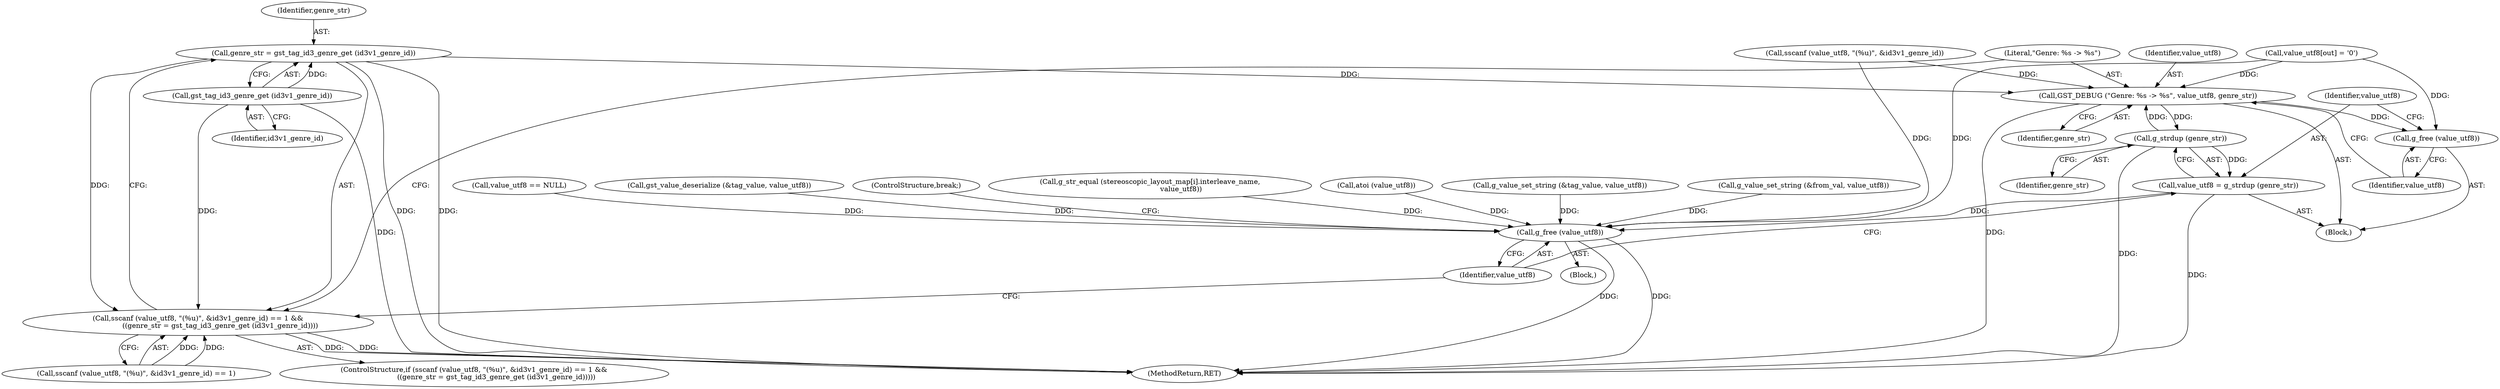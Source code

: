 digraph "0_gst-plugins-ugly_d21017b52a585f145e8d62781bcc1c5fefc7ee37@pointer" {
"1000325" [label="(Call,genre_str = gst_tag_id3_genre_get (id3v1_genre_id))"];
"1000327" [label="(Call,gst_tag_id3_genre_get (id3v1_genre_id))"];
"1000317" [label="(Call,sscanf (value_utf8, \"(%u)\", &id3v1_genre_id) == 1 &&\n                    ((genre_str = gst_tag_id3_genre_get (id3v1_genre_id))))"];
"1000330" [label="(Call,GST_DEBUG (\"Genre: %s -> %s\", value_utf8, genre_str))"];
"1000334" [label="(Call,g_free (value_utf8))"];
"1000338" [label="(Call,g_strdup (genre_str))"];
"1000336" [label="(Call,value_utf8 = g_strdup (genre_str))"];
"1000476" [label="(Call,g_free (value_utf8))"];
"1000316" [label="(ControlStructure,if (sscanf (value_utf8, \"(%u)\", &id3v1_genre_id) == 1 &&\n                    ((genre_str = gst_tag_id3_genre_get (id3v1_genre_id)))))"];
"1000243" [label="(Block,)"];
"1000328" [label="(Identifier,id3v1_genre_id)"];
"1000630" [label="(MethodReturn,RET)"];
"1000395" [label="(Call,g_value_set_string (&tag_value, value_utf8))"];
"1000329" [label="(Block,)"];
"1000332" [label="(Identifier,value_utf8)"];
"1000318" [label="(Call,sscanf (value_utf8, \"(%u)\", &id3v1_genre_id) == 1)"];
"1000270" [label="(Call,value_utf8[out] = '\0')"];
"1000327" [label="(Call,gst_tag_id3_genre_get (id3v1_genre_id))"];
"1000363" [label="(Call,g_value_set_string (&from_val, value_utf8))"];
"1000325" [label="(Call,genre_str = gst_tag_id3_genre_get (id3v1_genre_id))"];
"1000336" [label="(Call,value_utf8 = g_strdup (genre_str))"];
"1000464" [label="(Call,value_utf8 == NULL)"];
"1000338" [label="(Call,g_strdup (genre_str))"];
"1000335" [label="(Identifier,value_utf8)"];
"1000330" [label="(Call,GST_DEBUG (\"Genre: %s -> %s\", value_utf8, genre_str))"];
"1000331" [label="(Literal,\"Genre: %s -> %s\")"];
"1000476" [label="(Call,g_free (value_utf8))"];
"1000326" [label="(Identifier,genre_str)"];
"1000334" [label="(Call,g_free (value_utf8))"];
"1000477" [label="(Identifier,value_utf8)"];
"1000339" [label="(Identifier,genre_str)"];
"1000353" [label="(Call,gst_value_deserialize (&tag_value, value_utf8))"];
"1000337" [label="(Identifier,value_utf8)"];
"1000317" [label="(Call,sscanf (value_utf8, \"(%u)\", &id3v1_genre_id) == 1 &&\n                    ((genre_str = gst_tag_id3_genre_get (id3v1_genre_id))))"];
"1000478" [label="(ControlStructure,break;)"];
"1000333" [label="(Identifier,genre_str)"];
"1000319" [label="(Call,sscanf (value_utf8, \"(%u)\", &id3v1_genre_id))"];
"1000424" [label="(Call,g_str_equal (stereoscopic_layout_map[i].interleave_name,\n                            value_utf8))"];
"1000290" [label="(Call,atoi (value_utf8))"];
"1000325" -> "1000317"  [label="AST: "];
"1000325" -> "1000327"  [label="CFG: "];
"1000326" -> "1000325"  [label="AST: "];
"1000327" -> "1000325"  [label="AST: "];
"1000317" -> "1000325"  [label="CFG: "];
"1000325" -> "1000630"  [label="DDG: "];
"1000325" -> "1000630"  [label="DDG: "];
"1000325" -> "1000317"  [label="DDG: "];
"1000327" -> "1000325"  [label="DDG: "];
"1000325" -> "1000330"  [label="DDG: "];
"1000327" -> "1000328"  [label="CFG: "];
"1000328" -> "1000327"  [label="AST: "];
"1000327" -> "1000630"  [label="DDG: "];
"1000327" -> "1000317"  [label="DDG: "];
"1000317" -> "1000316"  [label="AST: "];
"1000317" -> "1000318"  [label="CFG: "];
"1000318" -> "1000317"  [label="AST: "];
"1000331" -> "1000317"  [label="CFG: "];
"1000477" -> "1000317"  [label="CFG: "];
"1000317" -> "1000630"  [label="DDG: "];
"1000317" -> "1000630"  [label="DDG: "];
"1000318" -> "1000317"  [label="DDG: "];
"1000318" -> "1000317"  [label="DDG: "];
"1000330" -> "1000329"  [label="AST: "];
"1000330" -> "1000333"  [label="CFG: "];
"1000331" -> "1000330"  [label="AST: "];
"1000332" -> "1000330"  [label="AST: "];
"1000333" -> "1000330"  [label="AST: "];
"1000335" -> "1000330"  [label="CFG: "];
"1000330" -> "1000630"  [label="DDG: "];
"1000319" -> "1000330"  [label="DDG: "];
"1000270" -> "1000330"  [label="DDG: "];
"1000338" -> "1000330"  [label="DDG: "];
"1000330" -> "1000334"  [label="DDG: "];
"1000330" -> "1000338"  [label="DDG: "];
"1000334" -> "1000329"  [label="AST: "];
"1000334" -> "1000335"  [label="CFG: "];
"1000335" -> "1000334"  [label="AST: "];
"1000337" -> "1000334"  [label="CFG: "];
"1000270" -> "1000334"  [label="DDG: "];
"1000338" -> "1000336"  [label="AST: "];
"1000338" -> "1000339"  [label="CFG: "];
"1000339" -> "1000338"  [label="AST: "];
"1000336" -> "1000338"  [label="CFG: "];
"1000338" -> "1000630"  [label="DDG: "];
"1000338" -> "1000336"  [label="DDG: "];
"1000336" -> "1000329"  [label="AST: "];
"1000337" -> "1000336"  [label="AST: "];
"1000477" -> "1000336"  [label="CFG: "];
"1000336" -> "1000630"  [label="DDG: "];
"1000336" -> "1000476"  [label="DDG: "];
"1000476" -> "1000243"  [label="AST: "];
"1000476" -> "1000477"  [label="CFG: "];
"1000477" -> "1000476"  [label="AST: "];
"1000478" -> "1000476"  [label="CFG: "];
"1000476" -> "1000630"  [label="DDG: "];
"1000476" -> "1000630"  [label="DDG: "];
"1000363" -> "1000476"  [label="DDG: "];
"1000353" -> "1000476"  [label="DDG: "];
"1000290" -> "1000476"  [label="DDG: "];
"1000464" -> "1000476"  [label="DDG: "];
"1000395" -> "1000476"  [label="DDG: "];
"1000319" -> "1000476"  [label="DDG: "];
"1000424" -> "1000476"  [label="DDG: "];
"1000270" -> "1000476"  [label="DDG: "];
}
